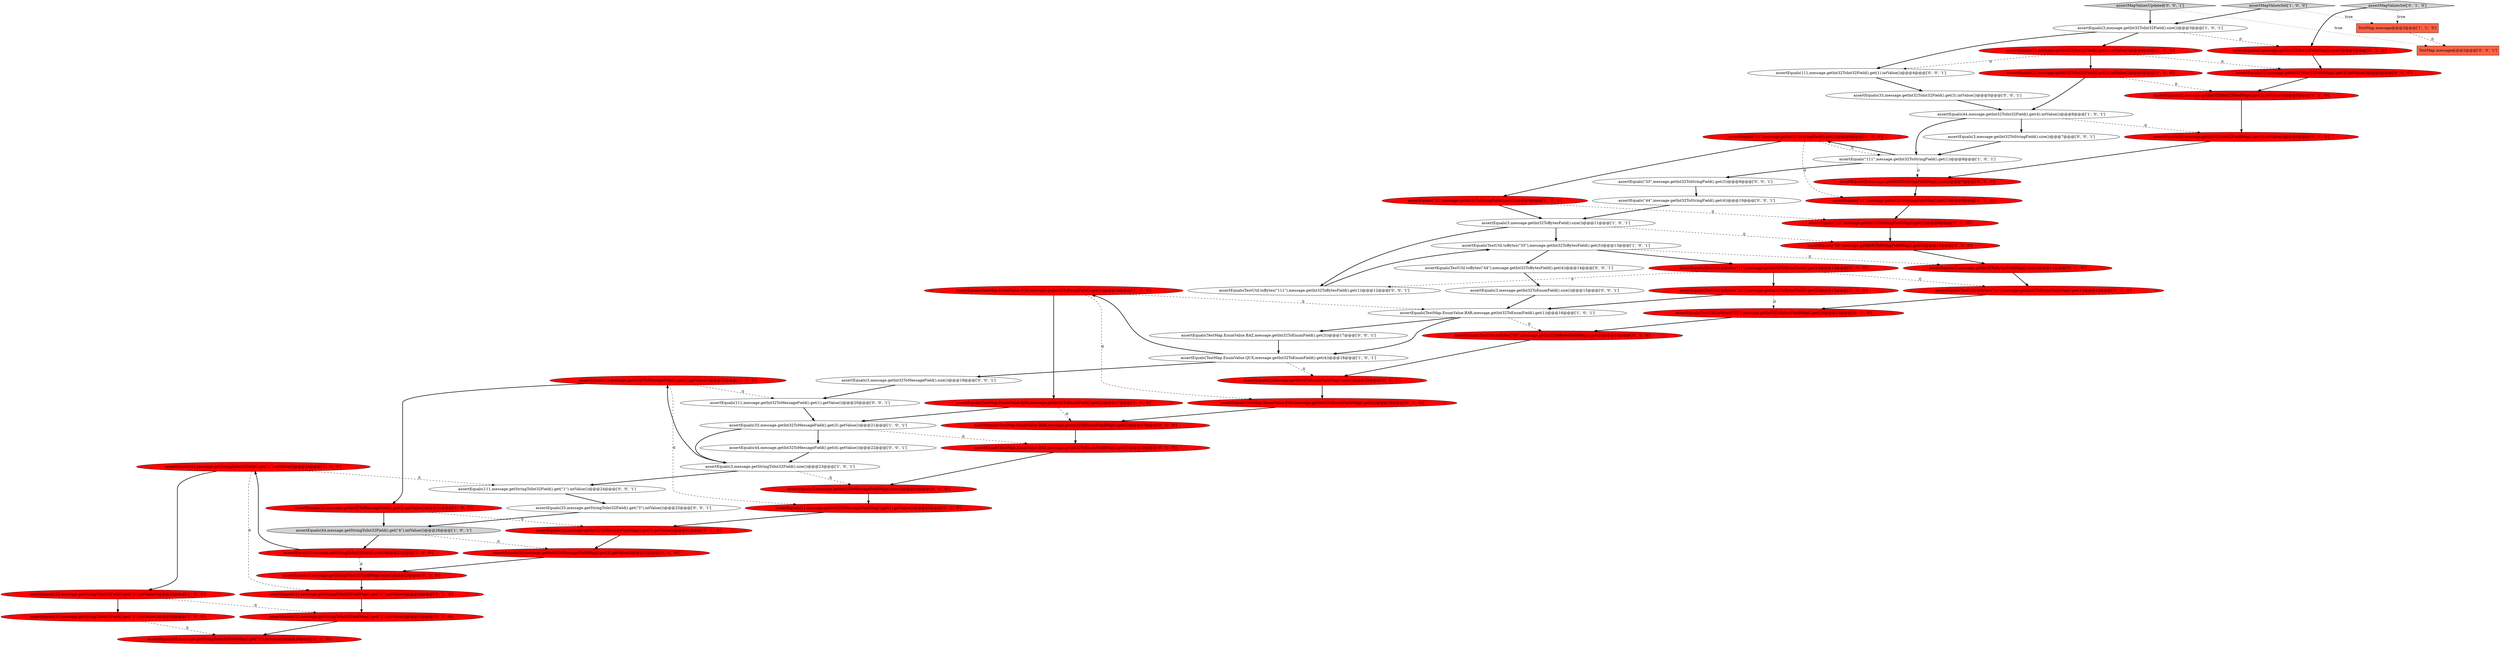 digraph {
38 [style = filled, label = "assertEquals(3,message.getInt32ToInt32FieldMap().size())@@@3@@@['0', '1', '0']", fillcolor = red, shape = ellipse image = "AAA1AAABBB2BBB"];
10 [style = filled, label = "assertEquals(11,message.getStringToInt32Field().get(\"1\").intValue())@@@24@@@['1', '0', '0']", fillcolor = red, shape = ellipse image = "AAA1AAABBB1BBB"];
43 [style = filled, label = "assertEquals(3,message.getStringToInt32FieldMap().size())@@@23@@@['0', '1', '0']", fillcolor = red, shape = ellipse image = "AAA1AAABBB2BBB"];
60 [style = filled, label = "assertEquals(3,message.getInt32ToEnumField().size())@@@15@@@['0', '0', '1']", fillcolor = white, shape = ellipse image = "AAA0AAABBB3BBB"];
21 [style = filled, label = "assertEquals(\"111\",message.getInt32ToStringField().get(1))@@@8@@@['1', '0', '1']", fillcolor = white, shape = ellipse image = "AAA0AAABBB1BBB"];
5 [style = filled, label = "assertEquals(44,message.getInt32ToInt32Field().get(4).intValue())@@@6@@@['1', '0', '1']", fillcolor = white, shape = ellipse image = "AAA0AAABBB1BBB"];
44 [style = filled, label = "assertEquals(33,message.getInt32ToInt32FieldMap().get(3).intValue())@@@6@@@['0', '1', '0']", fillcolor = red, shape = ellipse image = "AAA1AAABBB2BBB"];
32 [style = filled, label = "assertEquals(TestMap.EnumValue.FOO,message.getInt32ToEnumFieldMap().get(1))@@@16@@@['0', '1', '0']", fillcolor = red, shape = ellipse image = "AAA1AAABBB2BBB"];
49 [style = filled, label = "assertEquals(11,message.getStringToInt32FieldMap().get(\"1\").intValue())@@@24@@@['0', '1', '0']", fillcolor = red, shape = ellipse image = "AAA1AAABBB2BBB"];
47 [style = filled, label = "assertEquals(3,message.getInt32ToEnumFieldMap().size())@@@15@@@['0', '1', '0']", fillcolor = red, shape = ellipse image = "AAA1AAABBB2BBB"];
4 [style = filled, label = "assertMapValuesSet['1', '0', '0']", fillcolor = lightgray, shape = diamond image = "AAA0AAABBB1BBB"];
11 [style = filled, label = "assertEquals(TestMap.EnumValue.QUX,message.getInt32ToEnumField().get(4))@@@18@@@['1', '0', '1']", fillcolor = white, shape = ellipse image = "AAA0AAABBB1BBB"];
19 [style = filled, label = "assertEquals(44,message.getStringToInt32Field().get(\"4\").intValue())@@@26@@@['1', '0', '1']", fillcolor = lightgray, shape = ellipse image = "AAA0AAABBB1BBB"];
28 [style = filled, label = "assertEquals(11,message.getInt32ToInt32FieldMap().get(1).intValue())@@@4@@@['0', '1', '0']", fillcolor = red, shape = ellipse image = "AAA1AAABBB2BBB"];
58 [style = filled, label = "assertEquals(33,message.getInt32ToInt32Field().get(3).intValue())@@@5@@@['0', '0', '1']", fillcolor = white, shape = ellipse image = "AAA0AAABBB3BBB"];
57 [style = filled, label = "assertEquals(44,message.getInt32ToMessageField().get(4).getValue())@@@22@@@['0', '0', '1']", fillcolor = white, shape = ellipse image = "AAA0AAABBB3BBB"];
39 [style = filled, label = "assertEquals(TestUtil.toBytes(\"33\"),message.getInt32ToBytesFieldMap().get(3))@@@14@@@['0', '1', '0']", fillcolor = red, shape = ellipse image = "AAA1AAABBB2BBB"];
25 [style = filled, label = "assertEquals(3,message.getStringToInt32Field().size())@@@23@@@['1', '0', '0']", fillcolor = red, shape = ellipse image = "AAA1AAABBB1BBB"];
29 [style = filled, label = "assertEquals(3,message.getInt32ToBytesFieldMap().size())@@@11@@@['0', '1', '0']", fillcolor = red, shape = ellipse image = "AAA1AAABBB2BBB"];
14 [style = filled, label = "assertEquals(22,message.getInt32ToMessageField().get(2).getValue())@@@21@@@['1', '0', '0']", fillcolor = red, shape = ellipse image = "AAA1AAABBB1BBB"];
42 [style = filled, label = "assertEquals(\"11\",message.getInt32ToStringFieldMap().get(1))@@@8@@@['0', '1', '0']", fillcolor = red, shape = ellipse image = "AAA1AAABBB2BBB"];
48 [style = filled, label = "assertMapValuesSet['0', '1', '0']", fillcolor = lightgray, shape = diamond image = "AAA0AAABBB2BBB"];
35 [style = filled, label = "assertEquals(\"33\",message.getInt32ToStringFieldMap().get(3))@@@10@@@['0', '1', '0']", fillcolor = red, shape = ellipse image = "AAA1AAABBB2BBB"];
59 [style = filled, label = "assertEquals(3,message.getInt32ToStringField().size())@@@7@@@['0', '0', '1']", fillcolor = white, shape = ellipse image = "AAA0AAABBB3BBB"];
23 [style = filled, label = "assertEquals(22,message.getStringToInt32Field().get(\"2\").intValue())@@@25@@@['1', '0', '0']", fillcolor = red, shape = ellipse image = "AAA1AAABBB1BBB"];
34 [style = filled, label = "assertEquals(\"22\",message.getInt32ToStringFieldMap().get(2))@@@9@@@['0', '1', '0']", fillcolor = red, shape = ellipse image = "AAA1AAABBB2BBB"];
56 [style = filled, label = "assertEquals(111,message.getInt32ToInt32Field().get(1).intValue())@@@4@@@['0', '0', '1']", fillcolor = white, shape = ellipse image = "AAA0AAABBB3BBB"];
27 [style = filled, label = "assertEquals(3,message.getInt32ToMessageFieldMap().size())@@@19@@@['0', '1', '0']", fillcolor = red, shape = ellipse image = "AAA1AAABBB2BBB"];
26 [style = filled, label = "assertEquals(TestMap.EnumValue.BAR,message.getInt32ToEnumFieldMap().get(2))@@@17@@@['0', '1', '0']", fillcolor = red, shape = ellipse image = "AAA1AAABBB2BBB"];
41 [style = filled, label = "assertEquals(TestMap.EnumValue.BAZ,message.getInt32ToEnumFieldMap().get(3))@@@18@@@['0', '1', '0']", fillcolor = red, shape = ellipse image = "AAA1AAABBB2BBB"];
0 [style = filled, label = "assertEquals(33,message.getInt32ToMessageField().get(3).getValue())@@@21@@@['1', '0', '1']", fillcolor = white, shape = ellipse image = "AAA0AAABBB1BBB"];
50 [style = filled, label = "assertEquals(TestUtil.toBytes(\"11\"),message.getInt32ToBytesFieldMap().get(1))@@@12@@@['0', '1', '0']", fillcolor = red, shape = ellipse image = "AAA1AAABBB2BBB"];
12 [style = filled, label = "assertEquals(22,message.getInt32ToInt32Field().get(2).intValue())@@@5@@@['1', '0', '0']", fillcolor = red, shape = ellipse image = "AAA1AAABBB1BBB"];
15 [style = filled, label = "assertEquals(33,message.getStringToInt32Field().get(\"3\").intValue())@@@26@@@['1', '0', '0']", fillcolor = red, shape = ellipse image = "AAA1AAABBB1BBB"];
65 [style = filled, label = "assertEquals(TestUtil.toBytes(\"44\"),message.getInt32ToBytesField().get(4))@@@14@@@['0', '0', '1']", fillcolor = white, shape = ellipse image = "AAA0AAABBB3BBB"];
64 [style = filled, label = "assertEquals(33,message.getStringToInt32Field().get(\"3\").intValue())@@@25@@@['0', '0', '1']", fillcolor = white, shape = ellipse image = "AAA0AAABBB3BBB"];
1 [style = filled, label = "TestMap message@@@2@@@['1', '1', '0']", fillcolor = tomato, shape = box image = "AAA0AAABBB1BBB"];
24 [style = filled, label = "assertEquals(\"22\",message.getInt32ToStringField().get(2))@@@9@@@['1', '0', '0']", fillcolor = red, shape = ellipse image = "AAA1AAABBB1BBB"];
66 [style = filled, label = "assertEquals(\"33\",message.getInt32ToStringField().get(3))@@@9@@@['0', '0', '1']", fillcolor = white, shape = ellipse image = "AAA0AAABBB3BBB"];
51 [style = filled, label = "assertEquals(3,message.getInt32ToMessageField().size())@@@19@@@['0', '0', '1']", fillcolor = white, shape = ellipse image = "AAA0AAABBB3BBB"];
62 [style = filled, label = "assertMapValuesUpdated['0', '0', '1']", fillcolor = lightgray, shape = diamond image = "AAA0AAABBB3BBB"];
30 [style = filled, label = "assertEquals(22,message.getStringToInt32FieldMap().get(\"2\").intValue())@@@25@@@['0', '1', '0']", fillcolor = red, shape = ellipse image = "AAA1AAABBB2BBB"];
6 [style = filled, label = "assertEquals(3,message.getInt32ToBytesField().size())@@@11@@@['1', '0', '1']", fillcolor = white, shape = ellipse image = "AAA0AAABBB1BBB"];
13 [style = filled, label = "assertEquals(3,message.getStringToInt32Field().size())@@@23@@@['1', '0', '1']", fillcolor = white, shape = ellipse image = "AAA0AAABBB1BBB"];
36 [style = filled, label = "assertEquals(22,message.getInt32ToMessageFieldMap().get(2).getValue())@@@21@@@['0', '1', '0']", fillcolor = red, shape = ellipse image = "AAA1AAABBB2BBB"];
31 [style = filled, label = "assertEquals(11,message.getInt32ToMessageFieldMap().get(1).getValue())@@@20@@@['0', '1', '0']", fillcolor = red, shape = ellipse image = "AAA1AAABBB2BBB"];
7 [style = filled, label = "assertEquals(3,message.getInt32ToInt32Field().size())@@@3@@@['1', '0', '1']", fillcolor = white, shape = ellipse image = "AAA0AAABBB1BBB"];
45 [style = filled, label = "assertEquals(TestUtil.toBytes(\"22\"),message.getInt32ToBytesFieldMap().get(2))@@@13@@@['0', '1', '0']", fillcolor = red, shape = ellipse image = "AAA1AAABBB2BBB"];
61 [style = filled, label = "assertEquals(111,message.getStringToInt32Field().get(\"1\").intValue())@@@24@@@['0', '0', '1']", fillcolor = white, shape = ellipse image = "AAA0AAABBB3BBB"];
3 [style = filled, label = "assertEquals(TestMap.EnumValue.BAR,message.getInt32ToEnumField().get(2))@@@17@@@['1', '0', '0']", fillcolor = red, shape = ellipse image = "AAA1AAABBB1BBB"];
20 [style = filled, label = "assertEquals(TestUtil.toBytes(\"22\"),message.getInt32ToBytesField().get(2))@@@13@@@['1', '0', '0']", fillcolor = red, shape = ellipse image = "AAA1AAABBB1BBB"];
9 [style = filled, label = "assertEquals(TestUtil.toBytes(\"11\"),message.getInt32ToBytesField().get(1))@@@12@@@['1', '0', '0']", fillcolor = red, shape = ellipse image = "AAA1AAABBB1BBB"];
8 [style = filled, label = "assertEquals(\"11\",message.getInt32ToStringField().get(1))@@@8@@@['1', '0', '0']", fillcolor = red, shape = ellipse image = "AAA1AAABBB1BBB"];
22 [style = filled, label = "assertEquals(TestMap.EnumValue.FOO,message.getInt32ToEnumField().get(1))@@@16@@@['1', '0', '0']", fillcolor = red, shape = ellipse image = "AAA1AAABBB1BBB"];
2 [style = filled, label = "assertEquals(TestMap.EnumValue.BAR,message.getInt32ToEnumField().get(1))@@@16@@@['1', '0', '1']", fillcolor = white, shape = ellipse image = "AAA0AAABBB1BBB"];
18 [style = filled, label = "assertEquals(11,message.getInt32ToMessageField().get(1).getValue())@@@20@@@['1', '0', '0']", fillcolor = red, shape = ellipse image = "AAA1AAABBB1BBB"];
17 [style = filled, label = "assertEquals(TestUtil.toBytes(\"33\"),message.getInt32ToBytesField().get(3))@@@13@@@['1', '0', '1']", fillcolor = white, shape = ellipse image = "AAA0AAABBB1BBB"];
37 [style = filled, label = "assertEquals(3,message.getInt32ToStringFieldMap().size())@@@7@@@['0', '1', '0']", fillcolor = red, shape = ellipse image = "AAA1AAABBB2BBB"];
46 [style = filled, label = "assertEquals(22,message.getInt32ToInt32FieldMap().get(2).intValue())@@@5@@@['0', '1', '0']", fillcolor = red, shape = ellipse image = "AAA1AAABBB2BBB"];
53 [style = filled, label = "assertEquals(111,message.getInt32ToMessageField().get(1).getValue())@@@20@@@['0', '0', '1']", fillcolor = white, shape = ellipse image = "AAA0AAABBB3BBB"];
55 [style = filled, label = "TestMap message@@@2@@@['0', '0', '1']", fillcolor = tomato, shape = box image = "AAA0AAABBB3BBB"];
40 [style = filled, label = "assertEquals(33,message.getInt32ToMessageFieldMap().get(3).getValue())@@@22@@@['0', '1', '0']", fillcolor = red, shape = ellipse image = "AAA1AAABBB2BBB"];
52 [style = filled, label = "assertEquals(TestMap.EnumValue.BAZ,message.getInt32ToEnumField().get(3))@@@17@@@['0', '0', '1']", fillcolor = white, shape = ellipse image = "AAA0AAABBB3BBB"];
63 [style = filled, label = "assertEquals(TestUtil.toBytes(\"111\"),message.getInt32ToBytesField().get(1))@@@12@@@['0', '0', '1']", fillcolor = white, shape = ellipse image = "AAA0AAABBB3BBB"];
54 [style = filled, label = "assertEquals(\"44\",message.getInt32ToStringField().get(4))@@@10@@@['0', '0', '1']", fillcolor = white, shape = ellipse image = "AAA0AAABBB3BBB"];
33 [style = filled, label = "assertEquals(33,message.getStringToInt32FieldMap().get(\"3\").intValue())@@@26@@@['0', '1', '0']", fillcolor = red, shape = ellipse image = "AAA1AAABBB2BBB"];
16 [style = filled, label = "assertEquals(11,message.getInt32ToInt32Field().get(1).intValue())@@@4@@@['1', '0', '0']", fillcolor = red, shape = ellipse image = "AAA1AAABBB1BBB"];
65->60 [style = bold, label=""];
1->55 [style = dashed, label="0"];
12->5 [style = bold, label=""];
0->13 [style = bold, label=""];
4->1 [style = dotted, label="true"];
17->9 [style = bold, label=""];
21->8 [style = bold, label=""];
51->53 [style = bold, label=""];
21->37 [style = dashed, label="0"];
25->43 [style = dashed, label="0"];
61->64 [style = bold, label=""];
6->35 [style = dashed, label="0"];
62->7 [style = bold, label=""];
7->16 [style = bold, label=""];
50->45 [style = bold, label=""];
9->50 [style = dashed, label="0"];
15->33 [style = dashed, label="0"];
10->49 [style = dashed, label="0"];
54->6 [style = bold, label=""];
25->10 [style = bold, label=""];
12->46 [style = dashed, label="0"];
39->47 [style = bold, label=""];
2->52 [style = bold, label=""];
16->28 [style = dashed, label="0"];
57->13 [style = bold, label=""];
11->51 [style = bold, label=""];
10->61 [style = dashed, label="0"];
38->28 [style = bold, label=""];
18->53 [style = dashed, label="0"];
27->31 [style = bold, label=""];
17->65 [style = bold, label=""];
32->26 [style = bold, label=""];
19->25 [style = bold, label=""];
3->0 [style = bold, label=""];
66->54 [style = bold, label=""];
8->42 [style = dashed, label="0"];
5->21 [style = bold, label=""];
56->58 [style = bold, label=""];
0->41 [style = dashed, label="0"];
7->38 [style = dashed, label="0"];
13->61 [style = bold, label=""];
2->39 [style = dashed, label="0"];
44->37 [style = bold, label=""];
34->35 [style = bold, label=""];
18->31 [style = dashed, label="0"];
24->34 [style = dashed, label="0"];
59->21 [style = bold, label=""];
13->18 [style = bold, label=""];
21->66 [style = bold, label=""];
8->24 [style = bold, label=""];
46->44 [style = bold, label=""];
6->17 [style = bold, label=""];
0->57 [style = bold, label=""];
36->40 [style = bold, label=""];
35->29 [style = bold, label=""];
41->27 [style = bold, label=""];
30->33 [style = bold, label=""];
5->59 [style = bold, label=""];
60->2 [style = bold, label=""];
64->19 [style = bold, label=""];
62->55 [style = dotted, label="true"];
3->26 [style = dashed, label="0"];
7->56 [style = bold, label=""];
23->15 [style = bold, label=""];
31->36 [style = bold, label=""];
14->19 [style = bold, label=""];
9->20 [style = bold, label=""];
22->2 [style = dashed, label="0"];
4->7 [style = bold, label=""];
26->41 [style = bold, label=""];
47->32 [style = bold, label=""];
11->47 [style = dashed, label="0"];
13->27 [style = dashed, label="0"];
9->63 [style = dashed, label="0"];
49->30 [style = bold, label=""];
29->50 [style = bold, label=""];
10->23 [style = bold, label=""];
63->17 [style = bold, label=""];
11->22 [style = bold, label=""];
40->43 [style = bold, label=""];
6->63 [style = bold, label=""];
2->11 [style = bold, label=""];
19->40 [style = dashed, label="0"];
37->42 [style = bold, label=""];
45->39 [style = bold, label=""];
53->0 [style = bold, label=""];
52->11 [style = bold, label=""];
5->44 [style = dashed, label="0"];
42->34 [style = bold, label=""];
20->45 [style = dashed, label="0"];
22->32 [style = dashed, label="0"];
8->21 [style = dashed, label="0"];
14->36 [style = dashed, label="0"];
17->29 [style = dashed, label="0"];
20->2 [style = bold, label=""];
22->3 [style = bold, label=""];
28->46 [style = bold, label=""];
16->56 [style = dashed, label="0"];
48->38 [style = bold, label=""];
48->1 [style = dotted, label="true"];
58->5 [style = bold, label=""];
23->30 [style = dashed, label="0"];
43->49 [style = bold, label=""];
24->6 [style = bold, label=""];
16->12 [style = bold, label=""];
18->14 [style = bold, label=""];
}
